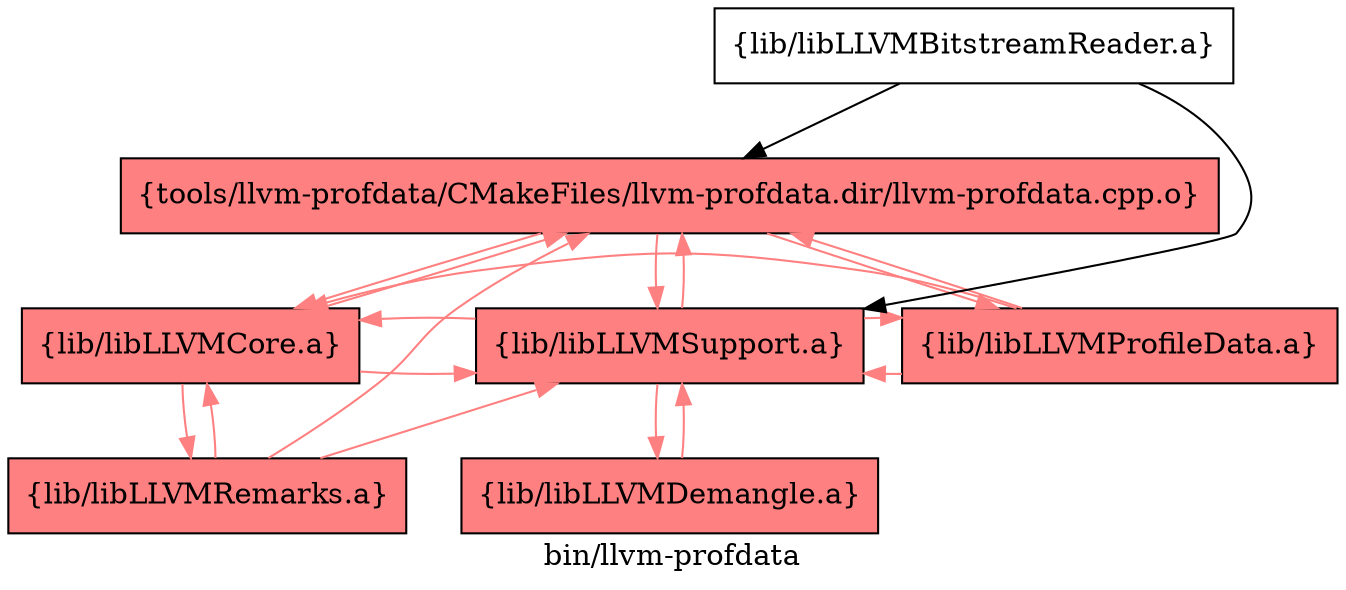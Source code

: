 digraph "bin/llvm-profdata" {
	label="bin/llvm-profdata";
	{ rank=same; Node0x55b93e449ce8;  }
	{ rank=same; Node0x55b93e44a328; Node0x55b93e449e28; Node0x55b93e44e6a8;  }

	Node0x55b93e449ce8 [shape=record,shape=box,style=filled,fillcolor="1.000000 0.5 1",group=1,label="{tools/llvm-profdata/CMakeFiles/llvm-profdata.dir/llvm-profdata.cpp.o}"];
	Node0x55b93e449ce8 -> Node0x55b93e44a328[color="1.000000 0.5 1"];
	Node0x55b93e449ce8 -> Node0x55b93e449e28[color="1.000000 0.5 1"];
	Node0x55b93e449ce8 -> Node0x55b93e44e6a8[color="1.000000 0.5 1"];
	Node0x55b93e44a328 [shape=record,shape=box,style=filled,fillcolor="1.000000 0.5 1",group=1,label="{lib/libLLVMCore.a}"];
	Node0x55b93e44a328 -> Node0x55b93e44e6a8[color="1.000000 0.5 1"];
	Node0x55b93e44a328 -> Node0x55b93e449ce8[color="1.000000 0.5 1"];
	Node0x55b93e44a328 -> Node0x55b93e44d7a8[color="1.000000 0.5 1"];
	Node0x55b93e449e28 [shape=record,shape=box,style=filled,fillcolor="1.000000 0.5 1",group=1,label="{lib/libLLVMProfileData.a}"];
	Node0x55b93e449e28 -> Node0x55b93e449ce8[color="1.000000 0.5 1"];
	Node0x55b93e449e28 -> Node0x55b93e44a328[color="1.000000 0.5 1"];
	Node0x55b93e449e28 -> Node0x55b93e44e6a8[color="1.000000 0.5 1"];
	Node0x55b93e44e6a8 [shape=record,shape=box,style=filled,fillcolor="1.000000 0.5 1",group=1,label="{lib/libLLVMSupport.a}"];
	Node0x55b93e44e6a8 -> Node0x55b93e449ce8[color="1.000000 0.5 1"];
	Node0x55b93e44e6a8 -> Node0x55b93e44a328[color="1.000000 0.5 1"];
	Node0x55b93e44e6a8 -> Node0x55b93e449e28[color="1.000000 0.5 1"];
	Node0x55b93e44e6a8 -> Node0x55b93e44c8a8[color="1.000000 0.5 1"];
	Node0x55b93e44d7a8 [shape=record,shape=box,style=filled,fillcolor="1.000000 0.5 1",group=1,label="{lib/libLLVMRemarks.a}"];
	Node0x55b93e44d7a8 -> Node0x55b93e44e6a8[color="1.000000 0.5 1"];
	Node0x55b93e44d7a8 -> Node0x55b93e449ce8[color="1.000000 0.5 1"];
	Node0x55b93e44d7a8 -> Node0x55b93e44a328[color="1.000000 0.5 1"];
	Node0x55b93e44c8a8 [shape=record,shape=box,style=filled,fillcolor="1.000000 0.5 1",group=1,label="{lib/libLLVMDemangle.a}"];
	Node0x55b93e44c8a8 -> Node0x55b93e44e6a8[color="1.000000 0.5 1"];
	Node0x55b93e44d2a8 [shape=record,shape=box,group=0,label="{lib/libLLVMBitstreamReader.a}"];
	Node0x55b93e44d2a8 -> Node0x55b93e449ce8;
	Node0x55b93e44d2a8 -> Node0x55b93e44e6a8;
}
